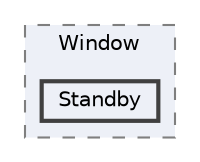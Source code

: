 digraph "102_Management_UI/Window/Standby"
{
 // LATEX_PDF_SIZE
  bgcolor="transparent";
  edge [fontname=Helvetica,fontsize=10,labelfontname=Helvetica,labelfontsize=10];
  node [fontname=Helvetica,fontsize=10,shape=box,height=0.2,width=0.4];
  compound=true
  subgraph clusterdir_de28311bd6a2c0a58cff940af89e5fed {
    graph [ bgcolor="#edf0f7", pencolor="grey50", label="Window", fontname=Helvetica,fontsize=10 style="filled,dashed", URL="dir_de28311bd6a2c0a58cff940af89e5fed.html",tooltip=""]
  dir_48f8547e69fd9dda129cba505f2526a7 [label="Standby", fillcolor="#edf0f7", color="grey25", style="filled,bold", URL="dir_48f8547e69fd9dda129cba505f2526a7.html",tooltip=""];
  }
}
